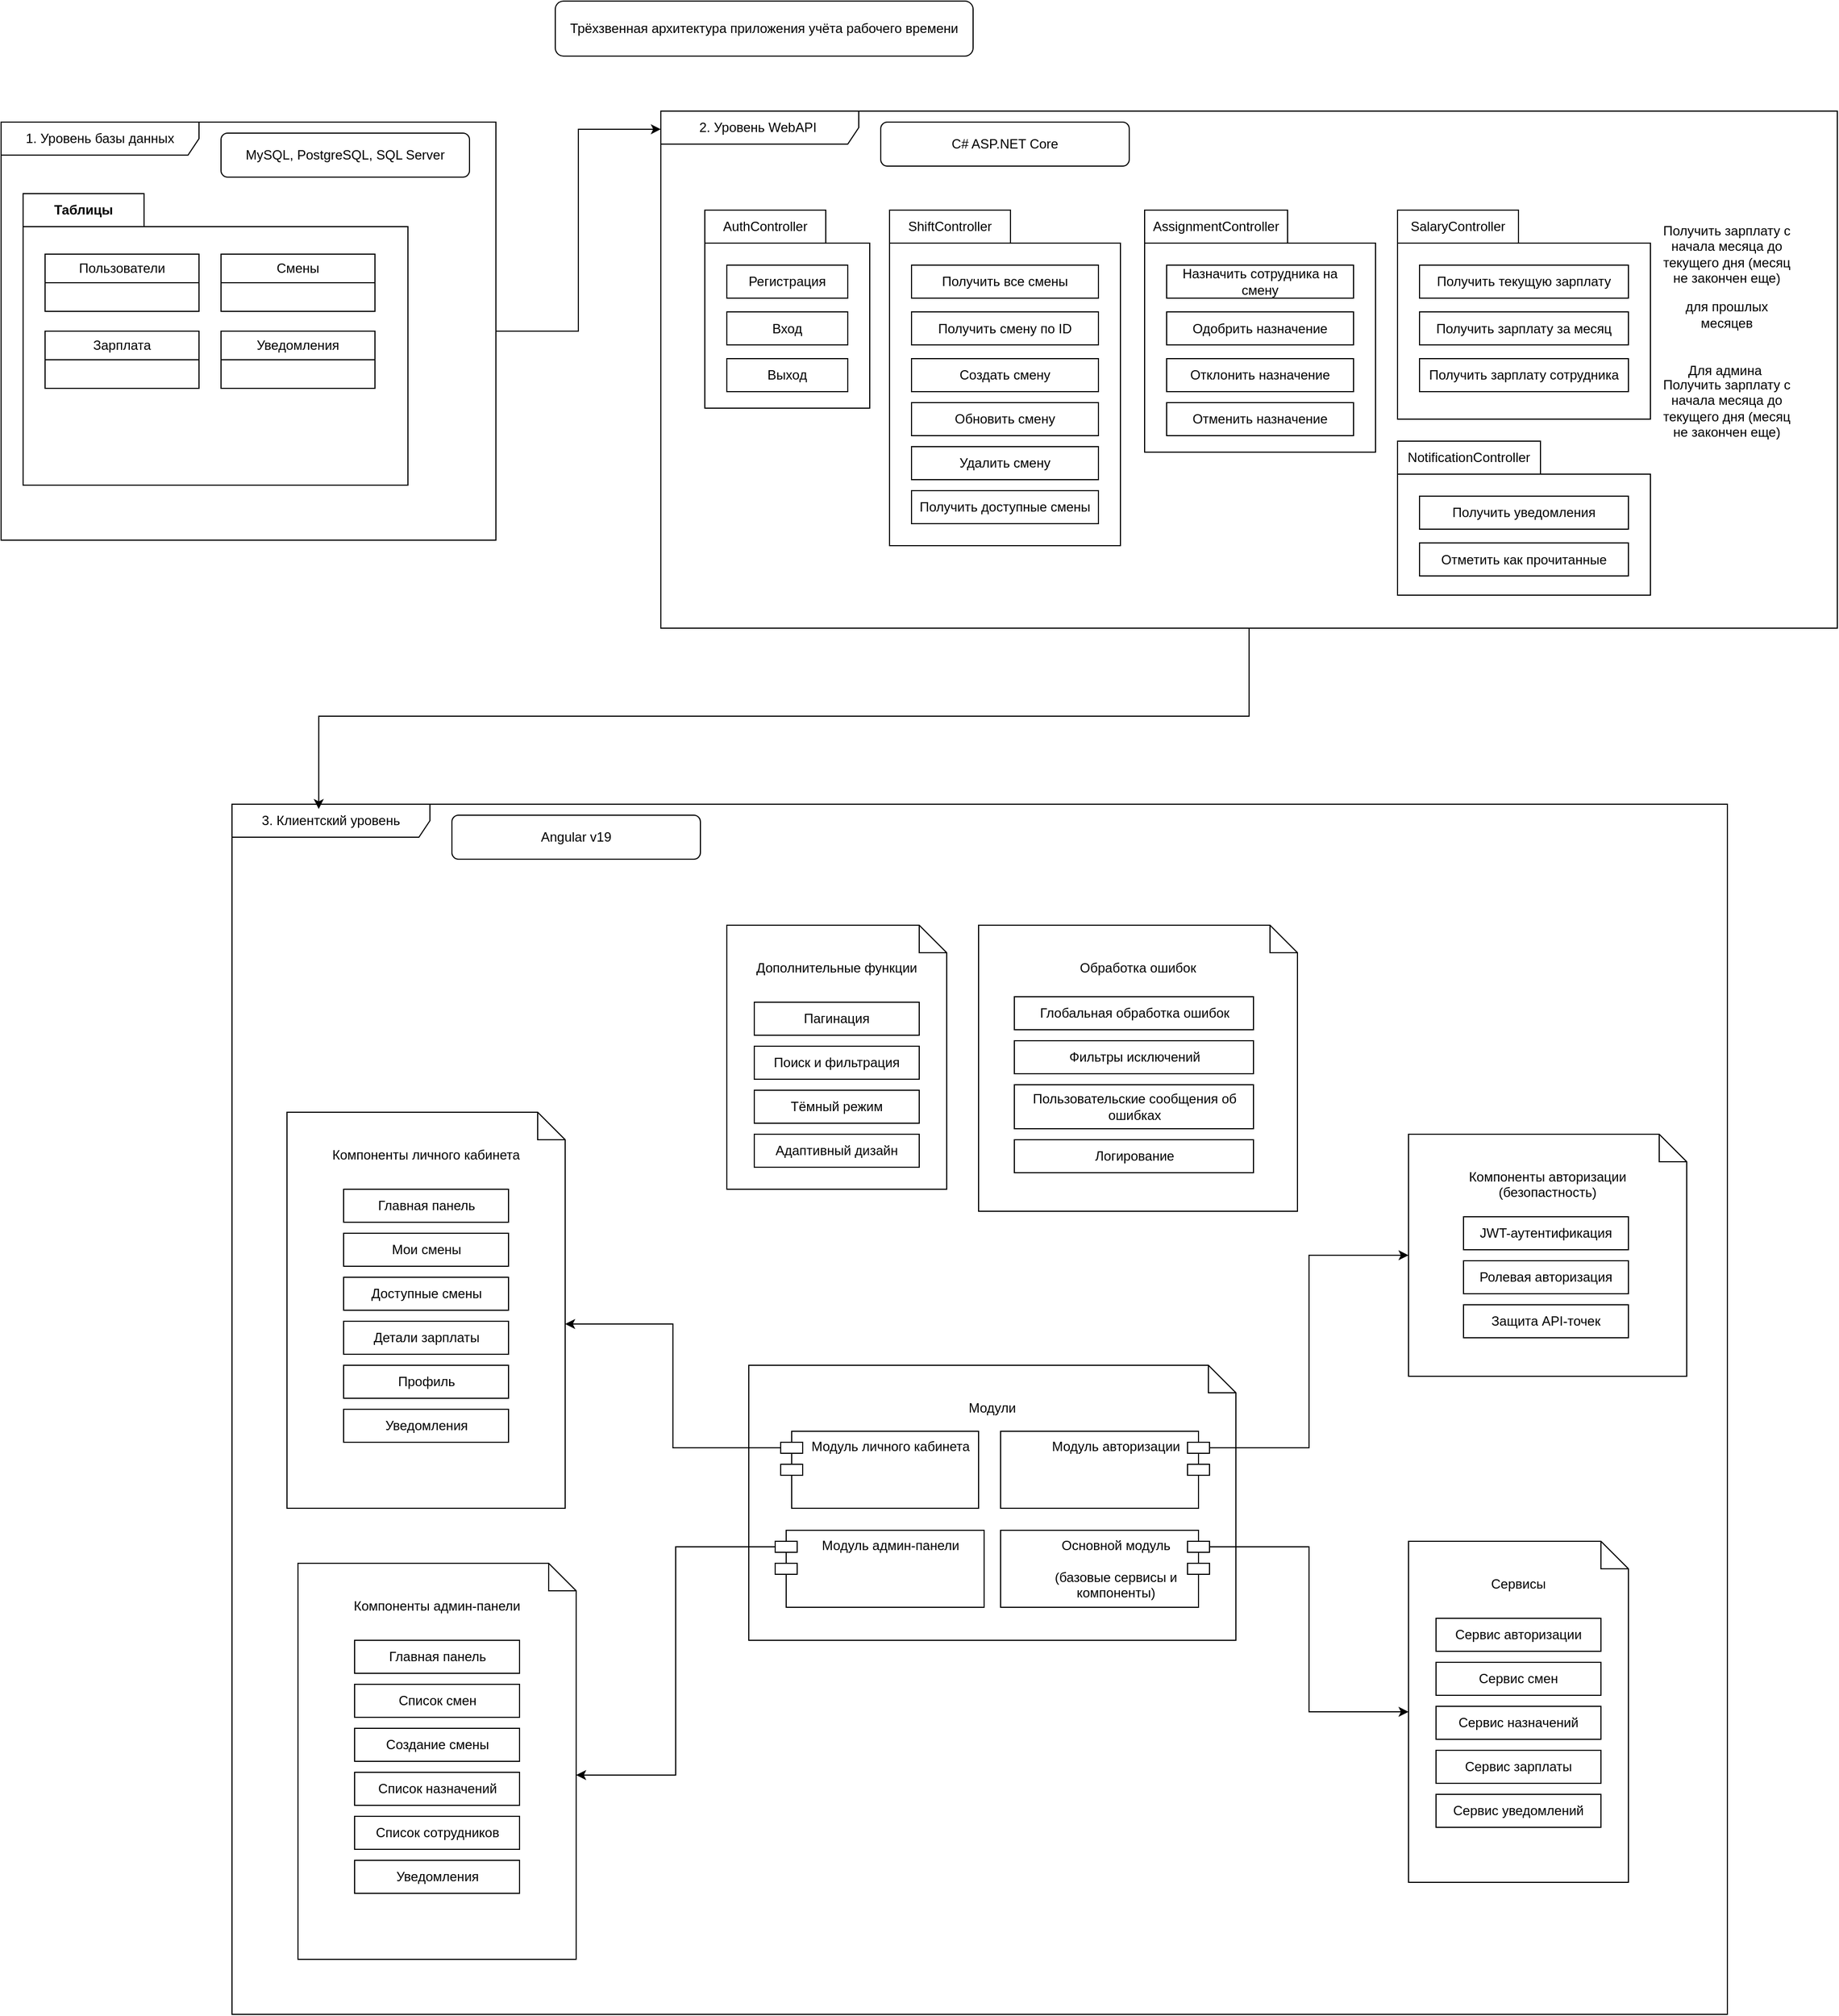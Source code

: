 <mxfile version="24.7.5">
  <diagram name="Страница — 1" id="CjrLcPzK74vW3RpR3lTx">
    <mxGraphModel dx="1816" dy="1746" grid="1" gridSize="10" guides="1" tooltips="1" connect="1" arrows="1" fold="1" page="1" pageScale="1" pageWidth="827" pageHeight="1169" math="0" shadow="0">
      <root>
        <mxCell id="0" />
        <mxCell id="1" parent="0" />
        <mxCell id="gi6vCd31GfwS3iSE-wK3-48" value="Таблицы" style="shape=folder;fontStyle=1;tabWidth=110;tabHeight=30;tabPosition=left;html=1;boundedLbl=1;labelInHeader=1;container=1;collapsible=0;whiteSpace=wrap;" parent="1" vertex="1">
          <mxGeometry x="-260" y="-45" width="350" height="265" as="geometry" />
        </mxCell>
        <mxCell id="gi6vCd31GfwS3iSE-wK3-49" value="" style="html=1;strokeColor=none;resizeWidth=1;resizeHeight=1;fillColor=none;part=1;connectable=0;allowArrows=0;deletable=0;whiteSpace=wrap;" parent="gi6vCd31GfwS3iSE-wK3-48" vertex="1">
          <mxGeometry width="350" height="236.607" relative="1" as="geometry">
            <mxPoint y="30" as="offset" />
          </mxGeometry>
        </mxCell>
        <mxCell id="gi6vCd31GfwS3iSE-wK3-40" value="Пользователи" style="swimlane;fontStyle=0;childLayout=stackLayout;horizontal=1;startSize=26;fillColor=none;horizontalStack=0;resizeParent=1;resizeParentMax=0;resizeLast=0;collapsible=1;marginBottom=0;whiteSpace=wrap;html=1;" parent="gi6vCd31GfwS3iSE-wK3-48" vertex="1">
          <mxGeometry x="20" y="55" width="140" height="52" as="geometry" />
        </mxCell>
        <mxCell id="gi6vCd31GfwS3iSE-wK3-44" value="Зарплата" style="swimlane;fontStyle=0;childLayout=stackLayout;horizontal=1;startSize=26;fillColor=none;horizontalStack=0;resizeParent=1;resizeParentMax=0;resizeLast=0;collapsible=1;marginBottom=0;whiteSpace=wrap;html=1;" parent="gi6vCd31GfwS3iSE-wK3-48" vertex="1">
          <mxGeometry x="20" y="125" width="140" height="52" as="geometry" />
        </mxCell>
        <mxCell id="gi6vCd31GfwS3iSE-wK3-45" value="Смены" style="swimlane;fontStyle=0;childLayout=stackLayout;horizontal=1;startSize=26;fillColor=none;horizontalStack=0;resizeParent=1;resizeParentMax=0;resizeLast=0;collapsible=1;marginBottom=0;whiteSpace=wrap;html=1;" parent="gi6vCd31GfwS3iSE-wK3-48" vertex="1">
          <mxGeometry x="180" y="55" width="140" height="52" as="geometry" />
        </mxCell>
        <mxCell id="gi6vCd31GfwS3iSE-wK3-46" value="Уведомления" style="swimlane;fontStyle=0;childLayout=stackLayout;horizontal=1;startSize=26;fillColor=none;horizontalStack=0;resizeParent=1;resizeParentMax=0;resizeLast=0;collapsible=1;marginBottom=0;whiteSpace=wrap;html=1;" parent="gi6vCd31GfwS3iSE-wK3-48" vertex="1">
          <mxGeometry x="180" y="125" width="140" height="52" as="geometry">
            <mxRectangle x="-360" y="120" width="120" height="30" as="alternateBounds" />
          </mxGeometry>
        </mxCell>
        <mxCell id="gi6vCd31GfwS3iSE-wK3-5" value="" style="group" parent="1" vertex="1" connectable="0">
          <mxGeometry x="224" y="-220" width="380" height="50" as="geometry" />
        </mxCell>
        <mxCell id="gi6vCd31GfwS3iSE-wK3-4" value="" style="rounded=1;whiteSpace=wrap;html=1;" parent="gi6vCd31GfwS3iSE-wK3-5" vertex="1">
          <mxGeometry width="380" height="50" as="geometry" />
        </mxCell>
        <mxCell id="gi6vCd31GfwS3iSE-wK3-2" value="&lt;span style=&quot;color: rgb(0, 0, 0); font-family: Helvetica; font-size: 12px; font-style: normal; font-variant-ligatures: normal; font-variant-caps: normal; font-weight: 400; letter-spacing: normal; orphans: 2; text-indent: 0px; text-transform: none; widows: 2; word-spacing: 0px; -webkit-text-stroke-width: 0px; white-space: normal; background-color: rgb(251, 251, 251); text-decoration-thickness: initial; text-decoration-style: initial; text-decoration-color: initial; float: none; display: inline !important;&quot;&gt;Трёхзвенная архитектура приложения учёта рабочего времени&lt;/span&gt;" style="text;whiteSpace=wrap;html=1;align=center;verticalAlign=middle;" parent="gi6vCd31GfwS3iSE-wK3-5" vertex="1">
          <mxGeometry width="380" height="50" as="geometry" />
        </mxCell>
        <mxCell id="gi6vCd31GfwS3iSE-wK3-228" style="edgeStyle=orthogonalEdgeStyle;rounded=0;orthogonalLoop=1;jettySize=auto;html=1;entryX=0;entryY=0.035;entryDx=0;entryDy=0;entryPerimeter=0;" parent="1" source="gi6vCd31GfwS3iSE-wK3-7" target="gi6vCd31GfwS3iSE-wK3-12" edge="1">
          <mxGeometry relative="1" as="geometry" />
        </mxCell>
        <mxCell id="gi6vCd31GfwS3iSE-wK3-7" value="&lt;span style=&quot;text-align: left;&quot;&gt;1. Уровень базы данных&lt;/span&gt;" style="shape=umlFrame;whiteSpace=wrap;html=1;pointerEvents=0;width=180;height=30;" parent="1" vertex="1">
          <mxGeometry x="-280" y="-110" width="450" height="380" as="geometry" />
        </mxCell>
        <mxCell id="gi6vCd31GfwS3iSE-wK3-8" value="" style="group" parent="1" vertex="1" connectable="0">
          <mxGeometry x="-80" y="-100" width="226" height="40" as="geometry" />
        </mxCell>
        <mxCell id="gi6vCd31GfwS3iSE-wK3-9" value="" style="rounded=1;whiteSpace=wrap;html=1;" parent="gi6vCd31GfwS3iSE-wK3-8" vertex="1">
          <mxGeometry width="226" height="40" as="geometry" />
        </mxCell>
        <mxCell id="gi6vCd31GfwS3iSE-wK3-10" value="MySQL, PostgreSQL, SQL Server" style="text;whiteSpace=wrap;html=1;align=center;verticalAlign=middle;" parent="gi6vCd31GfwS3iSE-wK3-8" vertex="1">
          <mxGeometry width="226" height="40" as="geometry" />
        </mxCell>
        <mxCell id="gi6vCd31GfwS3iSE-wK3-12" value="&lt;span style=&quot;text-align: left;&quot;&gt;2. Уровень WebAPI&amp;nbsp;&lt;/span&gt;" style="shape=umlFrame;whiteSpace=wrap;html=1;pointerEvents=0;width=180;height=30;" parent="1" vertex="1">
          <mxGeometry x="320" y="-120" width="1070" height="470" as="geometry" />
        </mxCell>
        <mxCell id="gi6vCd31GfwS3iSE-wK3-13" value="" style="group" parent="1" vertex="1" connectable="0">
          <mxGeometry x="520" y="-110" width="226" height="40" as="geometry" />
        </mxCell>
        <mxCell id="gi6vCd31GfwS3iSE-wK3-14" value="" style="rounded=1;whiteSpace=wrap;html=1;" parent="gi6vCd31GfwS3iSE-wK3-13" vertex="1">
          <mxGeometry width="226" height="40" as="geometry" />
        </mxCell>
        <mxCell id="gi6vCd31GfwS3iSE-wK3-15" value="&lt;span style=&quot;text-align: left;&quot;&gt;C# ASP.NET Core&lt;/span&gt;" style="text;whiteSpace=wrap;html=1;align=center;verticalAlign=middle;" parent="gi6vCd31GfwS3iSE-wK3-13" vertex="1">
          <mxGeometry width="226" height="40" as="geometry" />
        </mxCell>
        <mxCell id="gi6vCd31GfwS3iSE-wK3-21" value="&lt;span style=&quot;font-weight: 400; text-align: left;&quot;&gt;AuthController&lt;/span&gt;" style="shape=folder;fontStyle=1;tabWidth=110;tabHeight=30;tabPosition=left;html=1;boundedLbl=1;labelInHeader=1;container=1;collapsible=0;recursiveResize=0;whiteSpace=wrap;" parent="1" vertex="1">
          <mxGeometry x="360" y="-30" width="150" height="180" as="geometry" />
        </mxCell>
        <mxCell id="gi6vCd31GfwS3iSE-wK3-22" value="&lt;span style=&quot;text-align: left;&quot;&gt;Регистрация&lt;/span&gt;" style="html=1;whiteSpace=wrap;" parent="gi6vCd31GfwS3iSE-wK3-21" vertex="1">
          <mxGeometry width="110" height="30" relative="1" as="geometry">
            <mxPoint x="20" y="50" as="offset" />
          </mxGeometry>
        </mxCell>
        <mxCell id="gi6vCd31GfwS3iSE-wK3-26" value="&lt;span style=&quot;text-align: left;&quot;&gt;Вход&lt;/span&gt;" style="html=1;whiteSpace=wrap;" parent="gi6vCd31GfwS3iSE-wK3-21" vertex="1">
          <mxGeometry x="20" y="92.5" width="110" height="30" as="geometry" />
        </mxCell>
        <mxCell id="gi6vCd31GfwS3iSE-wK3-27" value="&lt;span style=&quot;text-align: left;&quot;&gt;Выход&lt;/span&gt;" style="html=1;whiteSpace=wrap;" parent="gi6vCd31GfwS3iSE-wK3-21" vertex="1">
          <mxGeometry x="20" y="135" width="110" height="30" as="geometry" />
        </mxCell>
        <mxCell id="gi6vCd31GfwS3iSE-wK3-50" value="&lt;span style=&quot;font-weight: 400; text-align: left;&quot;&gt;ShiftController&lt;/span&gt;" style="shape=folder;fontStyle=1;tabWidth=110;tabHeight=30;tabPosition=left;html=1;boundedLbl=1;labelInHeader=1;container=1;collapsible=0;recursiveResize=0;whiteSpace=wrap;" parent="1" vertex="1">
          <mxGeometry x="528" y="-30" width="210" height="305" as="geometry" />
        </mxCell>
        <mxCell id="gi6vCd31GfwS3iSE-wK3-51" value="&lt;span style=&quot;text-align: left;&quot;&gt;Получить все смены&lt;/span&gt;" style="html=1;whiteSpace=wrap;" parent="gi6vCd31GfwS3iSE-wK3-50" vertex="1">
          <mxGeometry width="170" height="30" relative="1" as="geometry">
            <mxPoint x="20" y="50" as="offset" />
          </mxGeometry>
        </mxCell>
        <mxCell id="gi6vCd31GfwS3iSE-wK3-52" value="&lt;span style=&quot;text-align: left;&quot;&gt;Получить смену по ID&lt;/span&gt;" style="html=1;whiteSpace=wrap;" parent="gi6vCd31GfwS3iSE-wK3-50" vertex="1">
          <mxGeometry x="20" y="92.5" width="170" height="30" as="geometry" />
        </mxCell>
        <mxCell id="gi6vCd31GfwS3iSE-wK3-53" value="&lt;span style=&quot;text-align: left;&quot;&gt;Создать смену&lt;/span&gt;" style="html=1;whiteSpace=wrap;" parent="gi6vCd31GfwS3iSE-wK3-50" vertex="1">
          <mxGeometry x="20" y="135" width="170" height="30" as="geometry" />
        </mxCell>
        <mxCell id="gi6vCd31GfwS3iSE-wK3-62" value="&lt;span style=&quot;text-align: left;&quot;&gt;Обновить смену&lt;/span&gt;" style="html=1;whiteSpace=wrap;" parent="gi6vCd31GfwS3iSE-wK3-50" vertex="1">
          <mxGeometry x="20" y="175" width="170" height="30" as="geometry" />
        </mxCell>
        <mxCell id="gi6vCd31GfwS3iSE-wK3-63" value="&lt;span style=&quot;text-align: left;&quot;&gt;Удалить смену&lt;/span&gt;" style="html=1;whiteSpace=wrap;" parent="gi6vCd31GfwS3iSE-wK3-50" vertex="1">
          <mxGeometry x="20" y="215" width="170" height="30" as="geometry" />
        </mxCell>
        <mxCell id="gi6vCd31GfwS3iSE-wK3-70" value="&lt;span style=&quot;text-align: left;&quot;&gt;Получить доступные смены&lt;/span&gt;" style="html=1;whiteSpace=wrap;" parent="gi6vCd31GfwS3iSE-wK3-50" vertex="1">
          <mxGeometry x="20" y="255" width="170" height="30" as="geometry" />
        </mxCell>
        <mxCell id="gi6vCd31GfwS3iSE-wK3-71" value="&lt;span style=&quot;font-weight: 400; text-align: left;&quot;&gt;AssignmentController&lt;/span&gt;" style="shape=folder;fontStyle=1;tabWidth=130;tabHeight=30;tabPosition=left;html=1;boundedLbl=1;labelInHeader=1;container=1;collapsible=0;recursiveResize=0;whiteSpace=wrap;" parent="1" vertex="1">
          <mxGeometry x="760" y="-30" width="210" height="220" as="geometry" />
        </mxCell>
        <mxCell id="gi6vCd31GfwS3iSE-wK3-72" value="&lt;span style=&quot;text-align: left;&quot;&gt;Назначить сотрудника на смену&lt;/span&gt;" style="html=1;whiteSpace=wrap;" parent="gi6vCd31GfwS3iSE-wK3-71" vertex="1">
          <mxGeometry width="170" height="30" relative="1" as="geometry">
            <mxPoint x="20" y="50" as="offset" />
          </mxGeometry>
        </mxCell>
        <mxCell id="gi6vCd31GfwS3iSE-wK3-73" value="&lt;span style=&quot;text-align: left;&quot;&gt;Одобрить назначение&lt;/span&gt;" style="html=1;whiteSpace=wrap;" parent="gi6vCd31GfwS3iSE-wK3-71" vertex="1">
          <mxGeometry x="20" y="92.5" width="170" height="30" as="geometry" />
        </mxCell>
        <mxCell id="gi6vCd31GfwS3iSE-wK3-74" value="&lt;span style=&quot;text-align: left;&quot;&gt;Отклонить назначение&lt;/span&gt;" style="html=1;whiteSpace=wrap;" parent="gi6vCd31GfwS3iSE-wK3-71" vertex="1">
          <mxGeometry x="20" y="135" width="170" height="30" as="geometry" />
        </mxCell>
        <mxCell id="gi6vCd31GfwS3iSE-wK3-75" value="&lt;span style=&quot;text-align: left;&quot;&gt;Отменить назначение&lt;/span&gt;" style="html=1;whiteSpace=wrap;" parent="gi6vCd31GfwS3iSE-wK3-71" vertex="1">
          <mxGeometry x="20" y="175" width="170" height="30" as="geometry" />
        </mxCell>
        <mxCell id="gi6vCd31GfwS3iSE-wK3-78" value="&lt;span style=&quot;font-weight: 400; text-align: left;&quot;&gt;SalaryController&lt;/span&gt;" style="shape=folder;fontStyle=1;tabWidth=110;tabHeight=30;tabPosition=left;html=1;boundedLbl=1;labelInHeader=1;container=1;collapsible=0;recursiveResize=0;whiteSpace=wrap;" parent="1" vertex="1">
          <mxGeometry x="990" y="-30" width="230" height="190" as="geometry" />
        </mxCell>
        <mxCell id="gi6vCd31GfwS3iSE-wK3-79" value="&lt;span style=&quot;text-align: left;&quot;&gt;Получить текущую зарплату&lt;/span&gt;" style="html=1;whiteSpace=wrap;" parent="gi6vCd31GfwS3iSE-wK3-78" vertex="1">
          <mxGeometry width="190" height="30" relative="1" as="geometry">
            <mxPoint x="20" y="50" as="offset" />
          </mxGeometry>
        </mxCell>
        <mxCell id="gi6vCd31GfwS3iSE-wK3-80" value="&lt;span style=&quot;text-align: left;&quot;&gt;Получить зарплату за месяц&lt;/span&gt;" style="html=1;whiteSpace=wrap;" parent="gi6vCd31GfwS3iSE-wK3-78" vertex="1">
          <mxGeometry x="20" y="92.5" width="190" height="30" as="geometry" />
        </mxCell>
        <mxCell id="gi6vCd31GfwS3iSE-wK3-81" value="&lt;span style=&quot;text-align: left;&quot;&gt;Получить зарплату сотрудника&lt;/span&gt;" style="html=1;whiteSpace=wrap;" parent="gi6vCd31GfwS3iSE-wK3-78" vertex="1">
          <mxGeometry x="20" y="135" width="190" height="30" as="geometry" />
        </mxCell>
        <mxCell id="gi6vCd31GfwS3iSE-wK3-85" value="&lt;span style=&quot;font-weight: 400; text-align: left;&quot;&gt;NotificationController&lt;/span&gt;" style="shape=folder;fontStyle=1;tabWidth=130;tabHeight=30;tabPosition=left;html=1;boundedLbl=1;labelInHeader=1;container=1;collapsible=0;recursiveResize=0;whiteSpace=wrap;" parent="1" vertex="1">
          <mxGeometry x="990" y="180" width="230" height="140" as="geometry" />
        </mxCell>
        <mxCell id="gi6vCd31GfwS3iSE-wK3-86" value="&lt;span style=&quot;text-align: left;&quot;&gt;Получить уведомления&lt;/span&gt;" style="html=1;whiteSpace=wrap;" parent="gi6vCd31GfwS3iSE-wK3-85" vertex="1">
          <mxGeometry width="190" height="30" relative="1" as="geometry">
            <mxPoint x="20" y="50" as="offset" />
          </mxGeometry>
        </mxCell>
        <mxCell id="gi6vCd31GfwS3iSE-wK3-87" value="&lt;span style=&quot;text-align: left;&quot;&gt;Отметить как прочитанные&lt;/span&gt;" style="html=1;whiteSpace=wrap;" parent="gi6vCd31GfwS3iSE-wK3-85" vertex="1">
          <mxGeometry x="20" y="92.5" width="190" height="30" as="geometry" />
        </mxCell>
        <mxCell id="gi6vCd31GfwS3iSE-wK3-89" value="&lt;span style=&quot;text-align: left;&quot;&gt;3. Клиентский уровень&lt;/span&gt;" style="shape=umlFrame;whiteSpace=wrap;html=1;pointerEvents=0;width=180;height=30;" parent="1" vertex="1">
          <mxGeometry x="-70" y="510" width="1360" height="1100" as="geometry" />
        </mxCell>
        <mxCell id="gi6vCd31GfwS3iSE-wK3-90" value="" style="group" parent="1" vertex="1" connectable="0">
          <mxGeometry x="130" y="520" width="226" height="40" as="geometry" />
        </mxCell>
        <mxCell id="gi6vCd31GfwS3iSE-wK3-91" value="" style="rounded=1;whiteSpace=wrap;html=1;" parent="gi6vCd31GfwS3iSE-wK3-90" vertex="1">
          <mxGeometry width="226" height="40" as="geometry" />
        </mxCell>
        <mxCell id="gi6vCd31GfwS3iSE-wK3-92" value="&lt;span style=&quot;text-align: left;&quot;&gt;Angular v19&lt;/span&gt;" style="text;whiteSpace=wrap;html=1;align=center;verticalAlign=middle;" parent="gi6vCd31GfwS3iSE-wK3-90" vertex="1">
          <mxGeometry width="226" height="40" as="geometry" />
        </mxCell>
        <mxCell id="gi6vCd31GfwS3iSE-wK3-129" value="" style="group" parent="1" vertex="1" connectable="0">
          <mxGeometry x="400" y="1020" width="443" height="250" as="geometry" />
        </mxCell>
        <mxCell id="gi6vCd31GfwS3iSE-wK3-128" value="Модули" style="shape=note2;boundedLbl=1;whiteSpace=wrap;html=1;size=25;verticalAlign=top;align=center;" parent="gi6vCd31GfwS3iSE-wK3-129" vertex="1">
          <mxGeometry width="443" height="250" as="geometry" />
        </mxCell>
        <mxCell id="gi6vCd31GfwS3iSE-wK3-119" value="&lt;div&gt;&lt;span style=&quot;text-align: left;&quot;&gt;Модуль личного кабинета&lt;/span&gt;&lt;br&gt;&lt;/div&gt;" style="shape=module;align=left;spacingLeft=20;align=center;verticalAlign=top;whiteSpace=wrap;html=1;" parent="gi6vCd31GfwS3iSE-wK3-129" vertex="1">
          <mxGeometry x="29" y="60" width="180" height="70" as="geometry" />
        </mxCell>
        <mxCell id="gi6vCd31GfwS3iSE-wK3-125" value="&lt;div&gt;&lt;span style=&quot;text-align: left;&quot;&gt;Модуль админ-панели&lt;/span&gt;&lt;br&gt;&lt;/div&gt;" style="shape=module;align=left;spacingLeft=20;align=center;verticalAlign=top;whiteSpace=wrap;html=1;" parent="gi6vCd31GfwS3iSE-wK3-129" vertex="1">
          <mxGeometry x="24" y="150" width="190" height="70" as="geometry" />
        </mxCell>
        <mxCell id="gi6vCd31GfwS3iSE-wK3-126" value="&lt;div&gt;&lt;span style=&quot;text-align: left;&quot;&gt;Модуль авторизации&lt;/span&gt;&lt;br&gt;&lt;/div&gt;" style="shape=module;align=left;spacingLeft=20;align=center;verticalAlign=top;whiteSpace=wrap;html=1;direction=east;flipV=0;flipH=1;" parent="gi6vCd31GfwS3iSE-wK3-129" vertex="1">
          <mxGeometry x="229" y="60" width="190" height="70" as="geometry" />
        </mxCell>
        <mxCell id="gi6vCd31GfwS3iSE-wK3-127" value="Основной модуль&lt;div&gt;&lt;br&gt;&lt;/div&gt;&lt;div&gt;&lt;span style=&quot;text-align: left;&quot;&gt;(базовые сервисы и компоненты)&lt;/span&gt;&lt;br&gt;&lt;/div&gt;" style="shape=module;align=left;spacingLeft=20;align=center;verticalAlign=top;whiteSpace=wrap;html=1;flipH=1;" parent="gi6vCd31GfwS3iSE-wK3-129" vertex="1">
          <mxGeometry x="229" y="150" width="190" height="70" as="geometry" />
        </mxCell>
        <mxCell id="gi6vCd31GfwS3iSE-wK3-146" value="" style="group" parent="1" vertex="1" connectable="0">
          <mxGeometry x="-10" y="1200" width="253" height="360" as="geometry" />
        </mxCell>
        <mxCell id="gi6vCd31GfwS3iSE-wK3-147" value="&lt;span style=&quot;text-align: left;&quot;&gt;Компоненты админ-панели&lt;/span&gt;&lt;br style=&quot;text-align: left; padding: 0px; margin: 0px;&quot;&gt;" style="shape=note2;boundedLbl=1;whiteSpace=wrap;html=1;size=25;verticalAlign=top;align=center;" parent="gi6vCd31GfwS3iSE-wK3-146" vertex="1">
          <mxGeometry width="253.0" height="360" as="geometry" />
        </mxCell>
        <mxCell id="gi6vCd31GfwS3iSE-wK3-162" value="&lt;span style=&quot;text-align: left;&quot;&gt;Главная панель&lt;/span&gt;" style="rounded=0;whiteSpace=wrap;html=1;" parent="gi6vCd31GfwS3iSE-wK3-146" vertex="1">
          <mxGeometry x="51.5" y="70" width="150" height="30" as="geometry" />
        </mxCell>
        <mxCell id="gi6vCd31GfwS3iSE-wK3-164" value="&lt;span style=&quot;text-align: left;&quot;&gt;Список смен&lt;/span&gt;" style="rounded=0;whiteSpace=wrap;html=1;" parent="gi6vCd31GfwS3iSE-wK3-146" vertex="1">
          <mxGeometry x="51.5" y="110" width="150" height="30" as="geometry" />
        </mxCell>
        <mxCell id="gi6vCd31GfwS3iSE-wK3-165" value="&lt;span style=&quot;text-align: left;&quot;&gt;Создание смены&lt;/span&gt;" style="rounded=0;whiteSpace=wrap;html=1;" parent="gi6vCd31GfwS3iSE-wK3-146" vertex="1">
          <mxGeometry x="51.5" y="150" width="150" height="30" as="geometry" />
        </mxCell>
        <mxCell id="gi6vCd31GfwS3iSE-wK3-166" value="&lt;span style=&quot;text-align: left;&quot;&gt;Список назначений&lt;/span&gt;" style="rounded=0;whiteSpace=wrap;html=1;" parent="gi6vCd31GfwS3iSE-wK3-146" vertex="1">
          <mxGeometry x="51.5" y="190" width="150" height="30" as="geometry" />
        </mxCell>
        <mxCell id="gi6vCd31GfwS3iSE-wK3-167" value="&lt;span style=&quot;text-align: left;&quot;&gt;Список сотрудников&lt;/span&gt;" style="rounded=0;whiteSpace=wrap;html=1;" parent="gi6vCd31GfwS3iSE-wK3-146" vertex="1">
          <mxGeometry x="51.5" y="230" width="150" height="30" as="geometry" />
        </mxCell>
        <mxCell id="gi6vCd31GfwS3iSE-wK3-168" value="&lt;span style=&quot;text-align: left;&quot;&gt;Уведомления&lt;/span&gt;" style="rounded=0;whiteSpace=wrap;html=1;" parent="gi6vCd31GfwS3iSE-wK3-146" vertex="1">
          <mxGeometry x="51.5" y="270" width="150" height="30" as="geometry" />
        </mxCell>
        <mxCell id="gi6vCd31GfwS3iSE-wK3-170" value="" style="group" parent="1" vertex="1" connectable="0">
          <mxGeometry x="-20" y="790" width="253" height="360" as="geometry" />
        </mxCell>
        <mxCell id="gi6vCd31GfwS3iSE-wK3-171" value="&lt;span style=&quot;text-align: left;&quot;&gt;Компоненты личного кабинета&lt;/span&gt;" style="shape=note2;boundedLbl=1;whiteSpace=wrap;html=1;size=25;verticalAlign=top;align=center;" parent="gi6vCd31GfwS3iSE-wK3-170" vertex="1">
          <mxGeometry width="253.0" height="360" as="geometry" />
        </mxCell>
        <mxCell id="gi6vCd31GfwS3iSE-wK3-172" value="&lt;span style=&quot;text-align: left;&quot;&gt;Главная панель&lt;/span&gt;" style="rounded=0;whiteSpace=wrap;html=1;" parent="gi6vCd31GfwS3iSE-wK3-170" vertex="1">
          <mxGeometry x="51.5" y="70" width="150" height="30" as="geometry" />
        </mxCell>
        <mxCell id="gi6vCd31GfwS3iSE-wK3-173" value="&lt;span style=&quot;text-align: left;&quot;&gt;Мои смены&lt;/span&gt;" style="rounded=0;whiteSpace=wrap;html=1;" parent="gi6vCd31GfwS3iSE-wK3-170" vertex="1">
          <mxGeometry x="51.5" y="110" width="150" height="30" as="geometry" />
        </mxCell>
        <mxCell id="gi6vCd31GfwS3iSE-wK3-174" value="&lt;span style=&quot;text-align: left;&quot;&gt;Доступные смены&lt;/span&gt;" style="rounded=0;whiteSpace=wrap;html=1;" parent="gi6vCd31GfwS3iSE-wK3-170" vertex="1">
          <mxGeometry x="51.5" y="150" width="150" height="30" as="geometry" />
        </mxCell>
        <mxCell id="gi6vCd31GfwS3iSE-wK3-175" value="&lt;span style=&quot;text-align: left;&quot;&gt;Детали зарплаты&lt;/span&gt;" style="rounded=0;whiteSpace=wrap;html=1;" parent="gi6vCd31GfwS3iSE-wK3-170" vertex="1">
          <mxGeometry x="51.5" y="190" width="150" height="30" as="geometry" />
        </mxCell>
        <mxCell id="gi6vCd31GfwS3iSE-wK3-176" value="&lt;span style=&quot;text-align: left;&quot;&gt;Профиль&lt;/span&gt;" style="rounded=0;whiteSpace=wrap;html=1;" parent="gi6vCd31GfwS3iSE-wK3-170" vertex="1">
          <mxGeometry x="51.5" y="230" width="150" height="30" as="geometry" />
        </mxCell>
        <mxCell id="gi6vCd31GfwS3iSE-wK3-177" value="&lt;span style=&quot;text-align: left;&quot;&gt;Уведомления&lt;/span&gt;" style="rounded=0;whiteSpace=wrap;html=1;" parent="gi6vCd31GfwS3iSE-wK3-170" vertex="1">
          <mxGeometry x="51.5" y="270" width="150" height="30" as="geometry" />
        </mxCell>
        <mxCell id="gi6vCd31GfwS3iSE-wK3-178" value="" style="group" parent="1" vertex="1" connectable="0">
          <mxGeometry x="1000" y="810" width="253" height="220" as="geometry" />
        </mxCell>
        <mxCell id="gi6vCd31GfwS3iSE-wK3-179" value="&lt;span style=&quot;text-align: left;&quot;&gt;Компоненты авторизации&lt;br&gt;&lt;/span&gt;(безопастность)" style="shape=note2;boundedLbl=1;whiteSpace=wrap;html=1;size=25;verticalAlign=top;align=center;" parent="gi6vCd31GfwS3iSE-wK3-178" vertex="1">
          <mxGeometry width="253" height="220.0" as="geometry" />
        </mxCell>
        <mxCell id="gi6vCd31GfwS3iSE-wK3-181" value="&lt;span style=&quot;text-align: left;&quot;&gt;Ролевая авторизация&lt;/span&gt;" style="rounded=0;whiteSpace=wrap;html=1;" parent="gi6vCd31GfwS3iSE-wK3-178" vertex="1">
          <mxGeometry x="50" y="115" width="150" height="30" as="geometry" />
        </mxCell>
        <mxCell id="gi6vCd31GfwS3iSE-wK3-180" value="&lt;span style=&quot;text-align: left;&quot;&gt;JWT-аутентификация&lt;/span&gt;" style="rounded=0;whiteSpace=wrap;html=1;" parent="gi6vCd31GfwS3iSE-wK3-178" vertex="1">
          <mxGeometry x="50" y="75" width="150" height="30" as="geometry" />
        </mxCell>
        <mxCell id="gi6vCd31GfwS3iSE-wK3-182" value="&lt;span style=&quot;text-align: left;&quot;&gt;Защита API-точек&lt;/span&gt;" style="rounded=0;whiteSpace=wrap;html=1;" parent="gi6vCd31GfwS3iSE-wK3-178" vertex="1">
          <mxGeometry x="50" y="155" width="150" height="30" as="geometry" />
        </mxCell>
        <mxCell id="gi6vCd31GfwS3iSE-wK3-186" style="edgeStyle=orthogonalEdgeStyle;rounded=0;orthogonalLoop=1;jettySize=auto;html=1;exitX=0;exitY=0;exitDx=0;exitDy=15;exitPerimeter=0;entryX=0;entryY=0;entryDx=253.0;entryDy=192.5;entryPerimeter=0;" parent="1" source="gi6vCd31GfwS3iSE-wK3-119" target="gi6vCd31GfwS3iSE-wK3-171" edge="1">
          <mxGeometry relative="1" as="geometry" />
        </mxCell>
        <mxCell id="gi6vCd31GfwS3iSE-wK3-187" style="edgeStyle=orthogonalEdgeStyle;rounded=0;orthogonalLoop=1;jettySize=auto;html=1;exitX=0;exitY=0;exitDx=0;exitDy=15;exitPerimeter=0;entryX=0;entryY=0;entryDx=253.0;entryDy=192.5;entryPerimeter=0;" parent="1" source="gi6vCd31GfwS3iSE-wK3-125" target="gi6vCd31GfwS3iSE-wK3-147" edge="1">
          <mxGeometry relative="1" as="geometry" />
        </mxCell>
        <mxCell id="gi6vCd31GfwS3iSE-wK3-188" style="edgeStyle=orthogonalEdgeStyle;rounded=0;orthogonalLoop=1;jettySize=auto;html=1;exitX=0;exitY=0;exitDx=0;exitDy=15;exitPerimeter=0;entryX=0;entryY=0.5;entryDx=0;entryDy=0;entryPerimeter=0;" parent="1" source="gi6vCd31GfwS3iSE-wK3-126" target="gi6vCd31GfwS3iSE-wK3-179" edge="1">
          <mxGeometry relative="1" as="geometry">
            <mxPoint x="910" y="980" as="targetPoint" />
          </mxGeometry>
        </mxCell>
        <mxCell id="gi6vCd31GfwS3iSE-wK3-189" value="" style="group" parent="1" vertex="1" connectable="0">
          <mxGeometry x="1000" y="1180" width="200" height="310" as="geometry" />
        </mxCell>
        <mxCell id="gi6vCd31GfwS3iSE-wK3-190" value="Сервисы" style="shape=note2;boundedLbl=1;whiteSpace=wrap;html=1;size=25;verticalAlign=top;align=center;" parent="gi6vCd31GfwS3iSE-wK3-189" vertex="1">
          <mxGeometry width="200" height="310" as="geometry" />
        </mxCell>
        <mxCell id="gi6vCd31GfwS3iSE-wK3-200" value="&lt;span style=&quot;text-align: left;&quot;&gt;Сервис авторизации&lt;/span&gt;" style="rounded=0;whiteSpace=wrap;html=1;" parent="gi6vCd31GfwS3iSE-wK3-189" vertex="1">
          <mxGeometry x="25" y="70" width="150" height="30" as="geometry" />
        </mxCell>
        <mxCell id="gi6vCd31GfwS3iSE-wK3-201" value="&lt;span style=&quot;text-align: left;&quot;&gt;Сервис уведомлений&lt;/span&gt;" style="rounded=0;whiteSpace=wrap;html=1;" parent="gi6vCd31GfwS3iSE-wK3-189" vertex="1">
          <mxGeometry x="25" y="230" width="150" height="30" as="geometry" />
        </mxCell>
        <mxCell id="gi6vCd31GfwS3iSE-wK3-202" value="&lt;span style=&quot;text-align: left;&quot;&gt;Сервис зарплаты&lt;/span&gt;" style="rounded=0;whiteSpace=wrap;html=1;" parent="gi6vCd31GfwS3iSE-wK3-189" vertex="1">
          <mxGeometry x="25" y="190" width="150" height="30" as="geometry" />
        </mxCell>
        <mxCell id="gi6vCd31GfwS3iSE-wK3-203" value="&lt;span style=&quot;text-align: left;&quot;&gt;Сервис назначений&lt;/span&gt;" style="rounded=0;whiteSpace=wrap;html=1;" parent="gi6vCd31GfwS3iSE-wK3-189" vertex="1">
          <mxGeometry x="25" y="150" width="150" height="30" as="geometry" />
        </mxCell>
        <mxCell id="gi6vCd31GfwS3iSE-wK3-204" value="&lt;span style=&quot;text-align: left;&quot;&gt;Сервис смен&lt;/span&gt;" style="rounded=0;whiteSpace=wrap;html=1;" parent="gi6vCd31GfwS3iSE-wK3-189" vertex="1">
          <mxGeometry x="25" y="110" width="150" height="30" as="geometry" />
        </mxCell>
        <mxCell id="gi6vCd31GfwS3iSE-wK3-207" value="" style="group" parent="1" vertex="1" connectable="0">
          <mxGeometry x="609" y="620" width="290" height="260" as="geometry" />
        </mxCell>
        <mxCell id="gi6vCd31GfwS3iSE-wK3-208" value="Обработка ошибок" style="shape=note2;boundedLbl=1;whiteSpace=wrap;html=1;size=25;verticalAlign=top;align=center;" parent="gi6vCd31GfwS3iSE-wK3-207" vertex="1">
          <mxGeometry width="290" height="260" as="geometry" />
        </mxCell>
        <mxCell id="gi6vCd31GfwS3iSE-wK3-211" value="&lt;span style=&quot;text-align: left;&quot;&gt;Логирование&lt;/span&gt;" style="rounded=0;whiteSpace=wrap;html=1;" parent="gi6vCd31GfwS3iSE-wK3-207" vertex="1">
          <mxGeometry x="32.5" y="195" width="217.5" height="30" as="geometry" />
        </mxCell>
        <mxCell id="gi6vCd31GfwS3iSE-wK3-212" value="&lt;span style=&quot;text-align: left;&quot;&gt;Пользовательские сообщения об ошибках&lt;/span&gt;" style="rounded=0;whiteSpace=wrap;html=1;" parent="gi6vCd31GfwS3iSE-wK3-207" vertex="1">
          <mxGeometry x="32.5" y="145" width="217.5" height="40" as="geometry" />
        </mxCell>
        <mxCell id="gi6vCd31GfwS3iSE-wK3-213" value="&lt;span style=&quot;text-align: left;&quot;&gt;Фильтры исключений&lt;/span&gt;" style="rounded=0;whiteSpace=wrap;html=1;" parent="gi6vCd31GfwS3iSE-wK3-207" vertex="1">
          <mxGeometry x="32.5" y="105" width="217.5" height="30" as="geometry" />
        </mxCell>
        <mxCell id="gi6vCd31GfwS3iSE-wK3-209" value="&lt;span style=&quot;text-align: left;&quot;&gt;Глобальная обработка ошибок&lt;/span&gt;" style="rounded=0;whiteSpace=wrap;html=1;" parent="gi6vCd31GfwS3iSE-wK3-207" vertex="1">
          <mxGeometry x="32.5" y="65" width="217.5" height="30" as="geometry" />
        </mxCell>
        <mxCell id="gi6vCd31GfwS3iSE-wK3-220" value="" style="group" parent="1" vertex="1" connectable="0">
          <mxGeometry x="380" y="620" width="200" height="240" as="geometry" />
        </mxCell>
        <mxCell id="gi6vCd31GfwS3iSE-wK3-221" value="&lt;span style=&quot;text-align: left;&quot;&gt;Дополнительные функции&lt;/span&gt;" style="shape=note2;boundedLbl=1;whiteSpace=wrap;html=1;size=25;verticalAlign=top;align=center;" parent="gi6vCd31GfwS3iSE-wK3-220" vertex="1">
          <mxGeometry width="200" height="240" as="geometry" />
        </mxCell>
        <mxCell id="gi6vCd31GfwS3iSE-wK3-224" value="&lt;span style=&quot;text-align: left;&quot;&gt;Адаптивный дизайн&lt;/span&gt;" style="rounded=0;whiteSpace=wrap;html=1;" parent="gi6vCd31GfwS3iSE-wK3-220" vertex="1">
          <mxGeometry x="25" y="190" width="150" height="30" as="geometry" />
        </mxCell>
        <mxCell id="gi6vCd31GfwS3iSE-wK3-225" value="&lt;span style=&quot;text-align: left;&quot;&gt;Тёмный режим&lt;/span&gt;" style="rounded=0;whiteSpace=wrap;html=1;" parent="gi6vCd31GfwS3iSE-wK3-220" vertex="1">
          <mxGeometry x="25" y="150" width="150" height="30" as="geometry" />
        </mxCell>
        <mxCell id="gi6vCd31GfwS3iSE-wK3-226" value="&lt;span style=&quot;text-align: left;&quot;&gt;Поиск и фильтрация&lt;/span&gt;" style="rounded=0;whiteSpace=wrap;html=1;" parent="gi6vCd31GfwS3iSE-wK3-220" vertex="1">
          <mxGeometry x="25" y="110" width="150" height="30" as="geometry" />
        </mxCell>
        <mxCell id="gi6vCd31GfwS3iSE-wK3-222" value="&lt;span style=&quot;text-align: left;&quot;&gt;Пагинация&lt;/span&gt;" style="rounded=0;whiteSpace=wrap;html=1;" parent="gi6vCd31GfwS3iSE-wK3-220" vertex="1">
          <mxGeometry x="25" y="70" width="150" height="30" as="geometry" />
        </mxCell>
        <mxCell id="gi6vCd31GfwS3iSE-wK3-227" style="edgeStyle=orthogonalEdgeStyle;rounded=0;orthogonalLoop=1;jettySize=auto;html=1;exitX=0;exitY=0;exitDx=0;exitDy=15;exitPerimeter=0;entryX=0;entryY=0.5;entryDx=0;entryDy=0;entryPerimeter=0;" parent="1" source="gi6vCd31GfwS3iSE-wK3-127" target="gi6vCd31GfwS3iSE-wK3-190" edge="1">
          <mxGeometry relative="1" as="geometry" />
        </mxCell>
        <mxCell id="gi6vCd31GfwS3iSE-wK3-229" style="edgeStyle=orthogonalEdgeStyle;rounded=0;orthogonalLoop=1;jettySize=auto;html=1;entryX=0.058;entryY=0.004;entryDx=0;entryDy=0;entryPerimeter=0;" parent="1" source="gi6vCd31GfwS3iSE-wK3-12" target="gi6vCd31GfwS3iSE-wK3-89" edge="1">
          <mxGeometry relative="1" as="geometry" />
        </mxCell>
        <mxCell id="2T0xHd1XwHq2-zeam6O8-1" value="Получить зарплату с начала месяца до текущего дня (месяц не закончен еще)" style="text;html=1;align=center;verticalAlign=middle;whiteSpace=wrap;rounded=0;" vertex="1" parent="1">
          <mxGeometry x="1230" width="119" height="20" as="geometry" />
        </mxCell>
        <mxCell id="2T0xHd1XwHq2-zeam6O8-2" value="для прошлых месяцев" style="text;html=1;align=center;verticalAlign=middle;whiteSpace=wrap;rounded=0;" vertex="1" parent="1">
          <mxGeometry x="1230" y="55" width="119" height="20" as="geometry" />
        </mxCell>
        <mxCell id="2T0xHd1XwHq2-zeam6O8-4" value="Для админа&amp;nbsp;&lt;div&gt;&lt;br/&gt;&lt;/div&gt;" style="text;html=1;align=center;verticalAlign=middle;whiteSpace=wrap;rounded=0;" vertex="1" parent="1">
          <mxGeometry x="1230" y="112.5" width="119" height="20" as="geometry" />
        </mxCell>
        <mxCell id="2T0xHd1XwHq2-zeam6O8-5" value="Получить зарплату с начала месяца до текущего дня (месяц не закончен еще)" style="text;html=1;align=center;verticalAlign=middle;whiteSpace=wrap;rounded=0;" vertex="1" parent="1">
          <mxGeometry x="1230" y="140" width="119" height="20" as="geometry" />
        </mxCell>
      </root>
    </mxGraphModel>
  </diagram>
</mxfile>
